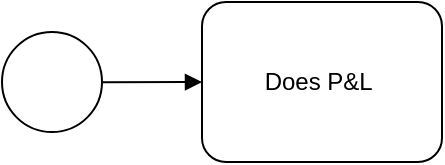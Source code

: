 <mxfile version="14.4.8" type="github">
  <diagram id="rC1WBWersCppBYpSQW6r" name="Page-1">
    <mxGraphModel dx="2780" dy="1132" grid="1" gridSize="10" guides="1" tooltips="1" connect="1" arrows="1" fold="1" page="1" pageScale="1" pageWidth="850" pageHeight="1100" math="0" shadow="0">
      <root>
        <mxCell id="0" />
        <mxCell id="1" parent="0" />
        <mxCell id="cW2sHewDqIjpUbxLCJ0e-1" value="" style="shape=mxgraph.bpmn.shape;html=1;verticalLabelPosition=bottom;labelBackgroundColor=#ffffff;verticalAlign=top;align=center;perimeter=ellipsePerimeter;outlineConnect=0;outline=standard;symbol=general;" vertex="1" parent="1">
          <mxGeometry x="70" y="340" width="50" height="50" as="geometry" />
        </mxCell>
        <mxCell id="cW2sHewDqIjpUbxLCJ0e-2" value="Does P&amp;amp;L&amp;nbsp; " style="shape=ext;rounded=1;html=1;whiteSpace=wrap;" vertex="1" parent="1">
          <mxGeometry x="170" y="325" width="120" height="80" as="geometry" />
        </mxCell>
        <mxCell id="cW2sHewDqIjpUbxLCJ0e-3" value="" style="endArrow=block;endFill=1;endSize=6;html=1;" edge="1" parent="1" source="cW2sHewDqIjpUbxLCJ0e-1" target="cW2sHewDqIjpUbxLCJ0e-2">
          <mxGeometry width="100" relative="1" as="geometry">
            <mxPoint x="370" y="570" as="sourcePoint" />
            <mxPoint x="470" y="570" as="targetPoint" />
          </mxGeometry>
        </mxCell>
      </root>
    </mxGraphModel>
  </diagram>
</mxfile>
